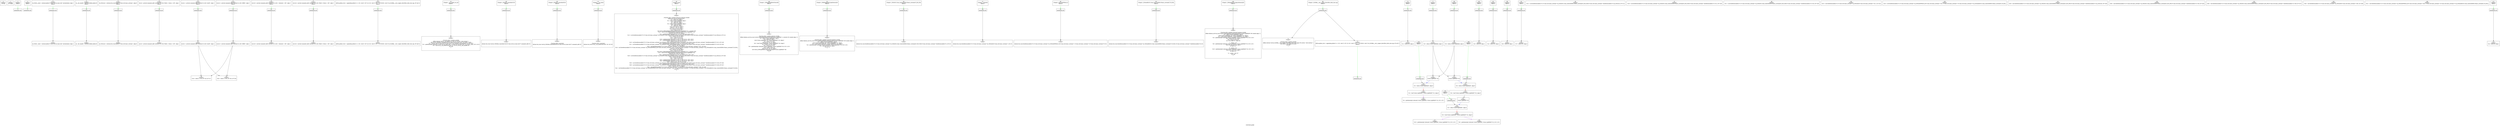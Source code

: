 digraph "constraint_graph" {
	label="constraint_graph";

	Node0x1521730 [shape=record,label="{0\n\<Empty\>\ni8* null\n\n}"];
	Node0x1534580 [shape=record,label="{1\n\<Empty\>\ni8* undef\n\n}"];
	Node0x152e540 [shape=record,label="{2\n\<Empty\>\nOffset:0\n\n}"];
	Node0x152e540 -> Node0x1522010[color=green];
	Node0x1522010 [shape=record,label="{3\nanonymous ptr\n}"];
	Node0x152d260 [shape=record,label="{4\n\<Empty\>\nOffset:0\n\n}"];
	Node0x152d260 -> Node0x152d410[color=green];
	Node0x152d410 [shape=record,label="{5\nanonymous ptr\n}"];
	Node0x1520e60 [shape=record,label="{6\n\<Empty\>\n@_ZStL8__ioinit = internal global %\"class.std::ios_base::Init\" zeroinitializer, align 1\nOffset:0\n\n}"];
	Node0x1520e60 -> Node0x151f7a0[color=green];
	Node0x151f7a0 [shape=record,label="{7\nanonymous ptr\n}"];
	Node0x151f7a0 -> Node0x1520050;
	Node0x1520050 [shape=record,label="{8\n\<Empty\>\n@_ZStL8__ioinit = internal global %\"class.std::ios_base::Init\" zeroinitializer, align 1\n\n}"];
	Node0x1537ea0 [shape=record,label="{9\n\<Empty\>\n@__dso_handle = external hidden global i8\nOffset:0\n\n}"];
	Node0x1537ea0 -> Node0x1538050[color=green];
	Node0x1538050 [shape=record,label="{10\nanonymous ptr\n}"];
	Node0x1538050 -> Node0x1538630;
	Node0x1538630 [shape=record,label="{11\n\<Empty\>\n@__dso_handle = external hidden global i8\n\n}"];
	Node0x1539c20 [shape=record,label="{12\n\<Empty\>\n@_ZSt4cout = external dso_local global %\"class.std::basic_ostream\", align 8\nOffset:0\n\n}"];
	Node0x1539c20 -> Node0x1539dd0[color=green];
	Node0x1539dd0 [shape=record,label="{13\nanonymous ptr\n}"];
	Node0x1539dd0 -> Node0x153a3b0;
	Node0x153a3b0 [shape=record,label="{14\n\<Empty\>\n@_ZSt4cout = external dso_local global %\"class.std::basic_ostream\", align 8\n\n}"];
	Node0x153a990 [shape=record,label="{15\n\<Empty\>\n@.str = private unnamed_addr constant [18 x i8] c\"Bulb 1: Status = \\00\", align 1\nOffset:0\n\n}"];
	Node0x153a990 -> Node0x153ab40[color=green];
	Node0x153ab40 [shape=record,label="{16\nanonymous ptr\n}"];
	Node0x153ab40 -> Node0x153bda0;
	Node0x153bda0 [shape=record,label="{17\n\<Empty\>\n@.str = private unnamed_addr constant [18 x i8] c\"Bulb 1: Status = \\00\", align 1\n\n}"];
	Node0x153c380 [shape=record,label="{18\n\<Empty\>\n@.str.1 = private unnamed_addr constant [3 x i8] c\"on\\00\", align 1\nOffset:0\n\n}"];
	Node0x153c380 -> Node0x153c530[color=green];
	Node0x153c530 [shape=record,label="{19\nanonymous ptr\n}"];
	Node0x153c530 -> Node0x153cb10;
	Node0x153cb10 [shape=record,label="{20\n\<Empty\>\n@.str.1 = private unnamed_addr constant [3 x i8] c\"on\\00\", align 1\n\n}"];
	Node0x153cb10 -> Node0x15576f0;
	Node0x153cb10 -> Node0x15587a0;
	Node0x153d0f0 [shape=record,label="{21\n\<Empty\>\n@.str.2 = private unnamed_addr constant [4 x i8] c\"off\\00\", align 1\nOffset:0\n\n}"];
	Node0x153d0f0 -> Node0x153d2a0[color=green];
	Node0x153d2a0 [shape=record,label="{22\nanonymous ptr\n}"];
	Node0x153d2a0 -> Node0x153d880;
	Node0x153d880 [shape=record,label="{23\n\<Empty\>\n@.str.2 = private unnamed_addr constant [4 x i8] c\"off\\00\", align 1\n\n}"];
	Node0x153d880 -> Node0x15576f0;
	Node0x153d880 -> Node0x15587a0;
	Node0x153de60 [shape=record,label="{24\n\<Empty\>\n@.str.3 = private unnamed_addr constant [15 x i8] c\", Intensity = \\00\", align 1\nOffset:0\n\n}"];
	Node0x153de60 -> Node0x153e010[color=green];
	Node0x153e010 [shape=record,label="{25\nanonymous ptr\n}"];
	Node0x153e010 -> Node0x153e5f0;
	Node0x153e5f0 [shape=record,label="{26\n\<Empty\>\n@.str.3 = private unnamed_addr constant [15 x i8] c\", Intensity = \\00\", align 1\n\n}"];
	Node0x153ebd0 [shape=record,label="{27\n\<Empty\>\n@.str.4 = private unnamed_addr constant [18 x i8] c\"Bulb 2: Status = \\00\", align 1\nOffset:0\n\n}"];
	Node0x153ebd0 -> Node0x153ed80[color=green];
	Node0x153ed80 [shape=record,label="{28\nanonymous ptr\n}"];
	Node0x153ed80 -> Node0x153f360;
	Node0x153f360 [shape=record,label="{29\n\<Empty\>\n@.str.4 = private unnamed_addr constant [18 x i8] c\"Bulb 2: Status = \\00\", align 1\n\n}"];
	Node0x153f940 [shape=record,label="{30\n\<Empty\>\n@llvm.global_ctors = appending global [1 x \{ i32, void ()*, i8* \}] [\{ i32, void ()*, i8* \} \{ i32 65535, void ()* @_GLOBAL__sub_I_zipper_directflow_bulb_class.cpp, i8* null \}]\nOffset:0\n\n}"];
	Node0x153f940 -> Node0x153faf0[color=green];
	Node0x153faf0 [shape=record,label="{31\nanonymous ptr\n}"];
	Node0x153faf0 -> Node0x1540370;
	Node0x1540370 [shape=record,label="{32\n\<Empty\>\n@llvm.global_ctors = appending global [1 x \{ i32, void ()*, i8* \}] [\{ i32, void ()*, i8* \} \{ i32 65535, void ()* @_GLOBAL__sub_I_zipper_directflow_bulb_class.cpp, i8* null \}]\n\n}"];
	Node0x15374b0 [shape=record,label="{33\n\<Empty\>__cxx_global_var_init\nOffset:0\n\n}"];
	Node0x15374b0 -> Node0x1537660[color=green];
	Node0x1537660 [shape=record,label="{34\nanonymous ptr\n}"];
	Node0x1537660 -> Node0x1542e40;
	Node0x1542e40 [shape=record,label="{35\n\<Empty\>\n\n; Function Attrs: noinline uwtable\ndefine internal void @__cxx_global_var_init() #0 section \".text.startup\" \{\n  call void @_ZNSt8ios_base4InitC1Ev(%\"class.std::ios_base::Init\"* @_ZStL8__ioinit)\n  %1 = bitcast void (%\"class.std::ios_base::Init\"*)* @_ZNSt8ios_base4InitD1Ev to void (i8*)*\n  %2 = getelementptr inbounds %\"class.std::ios_base::Init\", %\"class.std::ios_base::Init\"* @_ZStL8__ioinit, i32 0, i32 0\n  %3 = call i32 @__cxa_atexit(void (i8*)* %1, i8* %2, i8* @__dso_handle) #3\n  ret void\n\}\n\n\n}"];
	Node0x1543420 [shape=record,label="{36\n\<Empty\>_ZNSt8ios_base4InitC1Ev\nOffset:0\n\n}"];
	Node0x1543420 -> Node0x15435d0[color=green];
	Node0x15435d0 [shape=record,label="{37\nanonymous ptr\n}"];
	Node0x15435d0 -> Node0x1543bb0;
	Node0x1543bb0 [shape=record,label="{38\n\<Empty\>\n\ndeclare dso_local void @_ZNSt8ios_base4InitC1Ev(%\"class.std::ios_base::Init\"*) unnamed_addr #1\n\n\n}"];
	Node0x1544190 [shape=record,label="{39\n\<Empty\>_ZNSt8ios_base4InitD1Ev\nOffset:0\n\n}"];
	Node0x1544190 -> Node0x1544340[color=green];
	Node0x1544340 [shape=record,label="{40\nanonymous ptr\n}"];
	Node0x1544340 -> Node0x1544920;
	Node0x1544920 [shape=record,label="{41\n\<Empty\>\n\n; Function Attrs: nounwind\ndeclare dso_local void @_ZNSt8ios_base4InitD1Ev(%\"class.std::ios_base::Init\"*) unnamed_addr #2\n\n\n}"];
	Node0x1544f00 [shape=record,label="{42\n\<Empty\>__cxa_atexit\nOffset:0\n\n}"];
	Node0x1544f00 -> Node0x15450b0[color=green];
	Node0x15450b0 [shape=record,label="{43\nanonymous ptr\n}"];
	Node0x15450b0 -> Node0x1545690;
	Node0x1545690 [shape=record,label="{44\n\<Empty\>\n\n; Function Attrs: nounwind\ndeclare dso_local i32 @__cxa_atexit(void (i8*)*, i8*, i8*) #3\n\n\n}"];
	Node0x1545c70 [shape=record,label="{45\n\<Empty\>main\nOffset:0\n\n}"];
	Node0x1545c70 -> Node0x1545e20[color=green];
	Node0x1545e20 [shape=record,label="{46\nanonymous ptr\n}"];
	Node0x1545e20 -> Node0x1546400;
	Node0x1546400 [shape=record,label="{47\n\<Empty\>\n\n; Function Attrs: noinline norecurse optnone uwtable\ndefine dso_local i32 @main() #4 \{\n  %1 = alloca i32, align 4\n  %2 = alloca %class.LightBulb, align 4\n  %3 = alloca i8, align 1\n  %4 = alloca i32, align 4\n  %5 = alloca %class.LightBulb, align 4\n  %6 = alloca i8, align 1\n  %7 = alloca i32, align 4\n  store i32 0, i32* %1, align 4\n  store i8 1, i8* %3, align 1\n  %8 = load i8, i8* %3, align 1\n  %9 = trunc i8 %8 to i1\n  call void @_ZN9LightBulb9setStatusEb(%class.LightBulb* %2, i1 zeroext %9)\n  %10 = call i32 @_ZNK9LightBulb12getIntensityEv(%class.LightBulb* %2)\n  store i32 %10, i32* %4, align 4\n  %11 = getelementptr inbounds [18 x i8], [18 x i8]* @.str, i64 0, i64 0\n  %12 = call dereferenceable(272) %\"class.std::basic_ostream\"* @_ZStlsISt11char_traitsIcEERSt13basic_ostreamIcT_ES5_PKc(%\"class.std::basic_ostream\"* dereferenceable(272) @_ZSt4cout, i8* %11)\n  %13 = load i8, i8* %3, align 1\n  %14 = trunc i8 %13 to i1\n  %15 = zext i1 %14 to i64\n  %16 = getelementptr inbounds [3 x i8], [3 x i8]* @.str.1, i64 0, i64 0\n  %17 = getelementptr inbounds [4 x i8], [4 x i8]* @.str.2, i64 0, i64 0\n  %18 = select i1 %14, i8* %16, i8* %17\n  %19 = call dereferenceable(272) %\"class.std::basic_ostream\"* @_ZStlsISt11char_traitsIcEERSt13basic_ostreamIcT_ES5_PKc(%\"class.std::basic_ostream\"* dereferenceable(272) %12, i8* %18)\n  %20 = getelementptr inbounds [15 x i8], [15 x i8]* @.str.3, i64 0, i64 0\n  %21 = call dereferenceable(272) %\"class.std::basic_ostream\"* @_ZStlsISt11char_traitsIcEERSt13basic_ostreamIcT_ES5_PKc(%\"class.std::basic_ostream\"* dereferenceable(272) %19, i8* %20)\n  %22 = load i32, i32* %4, align 4\n  %23 = call dereferenceable(272) %\"class.std::basic_ostream\"* @_ZNSolsEi(%\"class.std::basic_ostream\"* %21, i32 %22)\n  %24 = call dereferenceable(272) %\"class.std::basic_ostream\"* @_ZNSolsEPFRSoS_E(%\"class.std::basic_ostream\"* %23, %\"class.std::basic_ostream\"* (%\"class.std::basic_ostream\"*)* @_ZSt4endlIcSt11char_traitsIcEERSt13basic_ostreamIT_T0_ES6_)\n  store i8 0, i8* %6, align 1\n  %25 = load i8, i8* %6, align 1\n  %26 = trunc i8 %25 to i1\n  call void @_ZN9LightBulb9setStatusEb(%class.LightBulb* %5, i1 zeroext %26)\n  %27 = call i32 @_ZNK9LightBulb12getIntensityEv(%class.LightBulb* %5)\n  store i32 %27, i32* %7, align 4\n  %28 = getelementptr inbounds [18 x i8], [18 x i8]* @.str.4, i64 0, i64 0\n  %29 = call dereferenceable(272) %\"class.std::basic_ostream\"* @_ZStlsISt11char_traitsIcEERSt13basic_ostreamIcT_ES5_PKc(%\"class.std::basic_ostream\"* dereferenceable(272) @_ZSt4cout, i8* %28)\n  %30 = load i8, i8* %6, align 1\n  %31 = trunc i8 %30 to i1\n  %32 = zext i1 %31 to i64\n  %33 = getelementptr inbounds [4 x i8], [4 x i8]* @.str.2, i64 0, i64 0\n  %34 = getelementptr inbounds [3 x i8], [3 x i8]* @.str.1, i64 0, i64 0\n  %35 = select i1 %31, i8* %33, i8* %34\n  %36 = call dereferenceable(272) %\"class.std::basic_ostream\"* @_ZStlsISt11char_traitsIcEERSt13basic_ostreamIcT_ES5_PKc(%\"class.std::basic_ostream\"* dereferenceable(272) %29, i8* %35)\n  %37 = getelementptr inbounds [15 x i8], [15 x i8]* @.str.3, i64 0, i64 0\n  %38 = call dereferenceable(272) %\"class.std::basic_ostream\"* @_ZStlsISt11char_traitsIcEERSt13basic_ostreamIcT_ES5_PKc(%\"class.std::basic_ostream\"* dereferenceable(272) %36, i8* %37)\n  %39 = load i32, i32* %7, align 4\n  %40 = call dereferenceable(272) %\"class.std::basic_ostream\"* @_ZNSolsEi(%\"class.std::basic_ostream\"* %38, i32 %39)\n  %41 = call dereferenceable(272) %\"class.std::basic_ostream\"* @_ZNSolsEPFRSoS_E(%\"class.std::basic_ostream\"* %40, %\"class.std::basic_ostream\"* (%\"class.std::basic_ostream\"*)* @_ZSt4endlIcSt11char_traitsIcEERSt13basic_ostreamIT_T0_ES6_)\n  ret i32 0\n\}\n\n\n}"];
	Node0x15469e0 [shape=record,label="{48\n\<Empty\>_ZN9LightBulb9setStatusEb\nOffset:0\n\n}"];
	Node0x15469e0 -> Node0x1546b90[color=green];
	Node0x1546b90 [shape=record,label="{49\nanonymous ptr\n}"];
	Node0x1546b90 -> Node0x1547170;
	Node0x1547170 [shape=record,label="{50\n\<Empty\>\n\n; Function Attrs: noinline optnone uwtable\ndefine linkonce_odr dso_local void @_ZN9LightBulb9setStatusEb(%class.LightBulb*, i1 zeroext) #5 comdat align 2 \{\n  %3 = alloca %class.LightBulb*, align 8\n  %4 = alloca i8, align 1\n  store %class.LightBulb* %0, %class.LightBulb** %3, align 8\n  %5 = zext i1 %1 to i8\n  store i8 %5, i8* %4, align 1\n  %6 = load %class.LightBulb*, %class.LightBulb** %3, align 8\n  %7 = load i8, i8* %4, align 1\n  %8 = trunc i8 %7 to i1\n  %9 = getelementptr inbounds %class.LightBulb, %class.LightBulb* %6, i32 0, i32 0\n  %10 = zext i1 %8 to i8\n  store i8 %10, i8* %9, align 4\n  call void @_ZN9LightBulb15adjustIntensityEv(%class.LightBulb* %6)\n  ret void\n\}\n\n\n}"];
	Node0x1547750 [shape=record,label="{51\n\<Empty\>_ZNK9LightBulb12getIntensityEv\nOffset:0\n\n}"];
	Node0x1547750 -> Node0x1547900[color=green];
	Node0x1547900 [shape=record,label="{52\nanonymous ptr\n}"];
	Node0x1547900 -> Node0x1547ee0;
	Node0x1547ee0 [shape=record,label="{53\n\<Empty\>\n\n; Function Attrs: noinline nounwind optnone uwtable\ndefine linkonce_odr dso_local i32 @_ZNK9LightBulb12getIntensityEv(%class.LightBulb*) #6 comdat align 2 \{\n  %2 = alloca %class.LightBulb*, align 8\n  store %class.LightBulb* %0, %class.LightBulb** %2, align 8\n  %3 = load %class.LightBulb*, %class.LightBulb** %2, align 8\n  %4 = getelementptr inbounds %class.LightBulb, %class.LightBulb* %3, i32 0, i32 1\n  %5 = load i32, i32* %4, align 4\n  ret i32 %5\n\}\n\n\n}"];
	Node0x15484c0 [shape=record,label="{54\n\<Empty\>_ZStlsISt11char_traitsIcEERSt13basic_ostreamIcT_ES5_PKc\nOffset:0\n\n}"];
	Node0x15484c0 -> Node0x1548670[color=green];
	Node0x1548670 [shape=record,label="{55\nanonymous ptr\n}"];
	Node0x1548670 -> Node0x1548ef0;
	Node0x1548ef0 [shape=record,label="{56\n\<Empty\>\n\ndeclare dso_local dereferenceable(272) %\"class.std::basic_ostream\"* @_ZStlsISt11char_traitsIcEERSt13basic_ostreamIcT_ES5_PKc(%\"class.std::basic_ostream\"* dereferenceable(272), i8*) #1\n\n\n}"];
	Node0x15494d0 [shape=record,label="{57\n\<Empty\>_ZNSolsEi\nOffset:0\n\n}"];
	Node0x15494d0 -> Node0x1549680[color=green];
	Node0x1549680 [shape=record,label="{58\nanonymous ptr\n}"];
	Node0x1549680 -> Node0x1549f00;
	Node0x1549f00 [shape=record,label="{59\n\<Empty\>\n\ndeclare dso_local dereferenceable(272) %\"class.std::basic_ostream\"* @_ZNSolsEi(%\"class.std::basic_ostream\"*, i32) #1\n\n\n}"];
	Node0x154a4e0 [shape=record,label="{60\n\<Empty\>_ZNSolsEPFRSoS_E\nOffset:0\n\n}"];
	Node0x154a4e0 -> Node0x154a690[color=green];
	Node0x154a690 [shape=record,label="{61\nanonymous ptr\n}"];
	Node0x154a690 -> Node0x154af10;
	Node0x154af10 [shape=record,label="{62\n\<Empty\>\n\ndeclare dso_local dereferenceable(272) %\"class.std::basic_ostream\"* @_ZNSolsEPFRSoS_E(%\"class.std::basic_ostream\"*, %\"class.std::basic_ostream\"* (%\"class.std::basic_ostream\"*)*) #1\n\n\n}"];
	Node0x154b4f0 [shape=record,label="{63\n\<Empty\>_ZSt4endlIcSt11char_traitsIcEERSt13basic_ostreamIT_T0_ES6_\nOffset:0\n\n}"];
	Node0x154b4f0 -> Node0x154b6a0[color=green];
	Node0x154b6a0 [shape=record,label="{64\nanonymous ptr\n}"];
	Node0x154b6a0 -> Node0x152c4c0;
	Node0x152c4c0 [shape=record,label="{65\n\<Empty\>\n\ndeclare dso_local dereferenceable(272) %\"class.std::basic_ostream\"* @_ZSt4endlIcSt11char_traitsIcEERSt13basic_ostreamIT_T0_ES6_(%\"class.std::basic_ostream\"* dereferenceable(272)) #1\n\n\n}"];
	Node0x154ac70 [shape=record,label="{66\n\<Empty\>_ZN9LightBulb15adjustIntensityEv\nOffset:0\n\n}"];
	Node0x154ac70 -> Node0x152da80[color=green];
	Node0x152da80 [shape=record,label="{67\nanonymous ptr\n}"];
	Node0x152da80 -> Node0x1540b90;
	Node0x1540b90 [shape=record,label="{68\n\<Empty\>\n\n; Function Attrs: noinline nounwind optnone uwtable\ndefine linkonce_odr dso_local void @_ZN9LightBulb15adjustIntensityEv(%class.LightBulb*) #6 comdat align 2 \{\n  %2 = alloca %class.LightBulb*, align 8\n  store %class.LightBulb* %0, %class.LightBulb** %2, align 8\n  %3 = load %class.LightBulb*, %class.LightBulb** %2, align 8\n  %4 = getelementptr inbounds %class.LightBulb, %class.LightBulb* %3, i32 0, i32 0\n  %5 = load i8, i8* %4, align 4\n  %6 = trunc i8 %5 to i1\n  br i1 %6, label %7, label %9\n\n7:                                                ; preds = %1\n  %8 = getelementptr inbounds %class.LightBulb, %class.LightBulb* %3, i32 0, i32 1\n  store i32 100, i32* %8, align 4\n  br label %11\n\n9:                                                ; preds = %1\n  %10 = getelementptr inbounds %class.LightBulb, %class.LightBulb* %3, i32 0, i32 1\n  store i32 0, i32* %10, align 4\n  br label %11\n\n11:                                               ; preds = %9, %7\n  ret void\n\}\n\n\n}"];
	Node0x152dc40 [shape=record,label="{69\n\<Empty\>_GLOBAL__sub_I_zipper_directflow_bulb_class.cpp\nOffset:0\n\n}"];
	Node0x152dc40 -> Node0x153b530[color=green];
	Node0x153b530 [shape=record,label="{70\nanonymous ptr\n}"];
	Node0x153b530 -> Node0x1540d50;
	Node0x153b530 -> Node0x1542600;
	Node0x1540d50 [shape=record,label="{71\n\<Empty\>\n\n; Function Attrs: noinline uwtable\ndefine internal void @_GLOBAL__sub_I_zipper_directflow_bulb_class.cpp() #0 section \".text.startup\" \{\n  call void @__cxx_global_var_init()\n  ret void\n\}\n\n\n}"];
	Node0x1542600 [shape=record,label="{72\n\<Empty\>\n@llvm.global_ctors = appending global [1 x \{ i32, void ()*, i8* \}] [\{ i32, void ()*, i8* \} \{ i32 65535, void ()* @_GLOBAL__sub_I_zipper_directflow_bulb_class.cpp, i8* null \}]\nOffset:8\n\n}"];
	Node0x1542600 -> Node0x15427b0[color=green];
	Node0x15427b0 [shape=record,label="{73\nanonymous ptr\n}"];
	Node0x1550ac0 [shape=record,label="{74\n\<Empty\>\nOffset:0\n\n}"];
	Node0x1550ac0 -> Node0x1550c70[color=green];
	Node0x1550c70 [shape=record,label="{75\nanonymous ptr\n}"];
	Node0x1550c70 -> Node0x1551250;
	Node0x1551250 [shape=record,label="{76\n\<Empty\>\n  %1 = alloca i32, align 4\n\n}"];
	Node0x1551830 [shape=record,label="{77\n\<Empty\>\nOffset:0\n\n}"];
	Node0x1551830 -> Node0x15519e0[color=green];
	Node0x15519e0 [shape=record,label="{78\nanonymous ptr\n}"];
	Node0x15519e0 -> Node0x1551fc0;
	Node0x1551fc0 [shape=record,label="{79\n\<Empty\>\n  %2 = alloca %class.LightBulb, align 4\n\n}"];
	Node0x1551fc0 -> Node0x155c680;
	Node0x1551fc0 -> Node0x1559580;
	Node0x15525a0 [shape=record,label="{80\n\<Empty\>\nOffset:0\n\n}"];
	Node0x15525a0 -> Node0x1552750[color=green];
	Node0x1552750 [shape=record,label="{81\nanonymous ptr\n}"];
	Node0x1552750 -> Node0x1552d30;
	Node0x1552d30 [shape=record,label="{82\n\<Empty\>\n  %3 = alloca i8, align 1\n\n}"];
	Node0x1553310 [shape=record,label="{83\n\<Empty\>\nOffset:0\n\n}"];
	Node0x1553310 -> Node0x15534c0[color=green];
	Node0x15534c0 [shape=record,label="{84\nanonymous ptr\n}"];
	Node0x15534c0 -> Node0x1553d40;
	Node0x1553d40 [shape=record,label="{85\n\<Empty\>\n  %4 = alloca i32, align 4\n\n}"];
	Node0x1554320 [shape=record,label="{86\n\<Empty\>\nOffset:0\n\n}"];
	Node0x1554320 -> Node0x15544d0[color=green];
	Node0x15544d0 [shape=record,label="{87\nanonymous ptr\n}"];
	Node0x15544d0 -> Node0x1554d50;
	Node0x1554d50 [shape=record,label="{88\n\<Empty\>\n  %5 = alloca %class.LightBulb, align 4\n\n}"];
	Node0x1554d50 -> Node0x155c680;
	Node0x1554d50 -> Node0x1559580;
	Node0x1555330 [shape=record,label="{89\n\<Empty\>\nOffset:0\n\n}"];
	Node0x1555330 -> Node0x15554e0[color=green];
	Node0x15554e0 [shape=record,label="{90\nanonymous ptr\n}"];
	Node0x15554e0 -> Node0x1555f40;
	Node0x1555f40 [shape=record,label="{91\n\<Empty\>\n  %6 = alloca i8, align 1\n\n}"];
	Node0x1556520 [shape=record,label="{92\n\<Empty\>\nOffset:0\n\n}"];
	Node0x1556520 -> Node0x15566d0[color=green];
	Node0x15566d0 [shape=record,label="{93\nanonymous ptr\n}"];
	Node0x15566d0 -> Node0x1556f50;
	Node0x1556f50 [shape=record,label="{94\n\<Empty\>\n  %7 = alloca i32, align 4\n\n}"];
	Node0x1557530 [shape=record,label="{95\n\<Empty\>\n  %12 = call dereferenceable(272) %\"class.std::basic_ostream\"* @_ZStlsISt11char_traitsIcEERSt13basic_ostreamIcT_ES5_PKc(%\"class.std::basic_ostream\"* dereferenceable(272) @_ZSt4cout, i8* %11)\n\n}"];
	Node0x15576f0 [shape=record,label="{96\n\<Empty\>\n  %18 = select i1 %14, i8* %16, i8* %17\n\n}"];
	Node0x1557ee0 [shape=record,label="{97\n\<Empty\>\n  %19 = call dereferenceable(272) %\"class.std::basic_ostream\"* @_ZStlsISt11char_traitsIcEERSt13basic_ostreamIcT_ES5_PKc(%\"class.std::basic_ostream\"* dereferenceable(272) %12, i8* %18)\n\n}"];
	Node0x15580a0 [shape=record,label="{98\n\<Empty\>\n  %21 = call dereferenceable(272) %\"class.std::basic_ostream\"* @_ZStlsISt11char_traitsIcEERSt13basic_ostreamIcT_ES5_PKc(%\"class.std::basic_ostream\"* dereferenceable(272) %19, i8* %20)\n\n}"];
	Node0x1558260 [shape=record,label="{99\n\<Empty\>\n  %23 = call dereferenceable(272) %\"class.std::basic_ostream\"* @_ZNSolsEi(%\"class.std::basic_ostream\"* %21, i32 %22)\n\n}"];
	Node0x1558420 [shape=record,label="{100\n\<Empty\>\n  %24 = call dereferenceable(272) %\"class.std::basic_ostream\"* @_ZNSolsEPFRSoS_E(%\"class.std::basic_ostream\"* %23, %\"class.std::basic_ostream\"* (%\"class.std::basic_ostream\"*)* @_ZSt4endlIcSt11char_traitsIcEERSt13basic_ostreamIT_T0_ES6_)\n\n}"];
	Node0x15585e0 [shape=record,label="{101\n\<Empty\>\n  %29 = call dereferenceable(272) %\"class.std::basic_ostream\"* @_ZStlsISt11char_traitsIcEERSt13basic_ostreamIcT_ES5_PKc(%\"class.std::basic_ostream\"* dereferenceable(272) @_ZSt4cout, i8* %28)\n\n}"];
	Node0x15587a0 [shape=record,label="{102\n\<Empty\>\n  %35 = select i1 %31, i8* %33, i8* %34\n\n}"];
	Node0x1558b70 [shape=record,label="{103\n\<Empty\>\n  %36 = call dereferenceable(272) %\"class.std::basic_ostream\"* @_ZStlsISt11char_traitsIcEERSt13basic_ostreamIcT_ES5_PKc(%\"class.std::basic_ostream\"* dereferenceable(272) %29, i8* %35)\n\n}"];
	Node0x1558d30 [shape=record,label="{104\n\<Empty\>\n  %38 = call dereferenceable(272) %\"class.std::basic_ostream\"* @_ZStlsISt11char_traitsIcEERSt13basic_ostreamIcT_ES5_PKc(%\"class.std::basic_ostream\"* dereferenceable(272) %36, i8* %37)\n\n}"];
	Node0x1558ef0 [shape=record,label="{105\n\<Empty\>\n  %40 = call dereferenceable(272) %\"class.std::basic_ostream\"* @_ZNSolsEi(%\"class.std::basic_ostream\"* %38, i32 %39)\n\n}"];
	Node0x15590b0 [shape=record,label="{106\n\<Empty\>\n  %41 = call dereferenceable(272) %\"class.std::basic_ostream\"* @_ZNSolsEPFRSoS_E(%\"class.std::basic_ostream\"* %40, %\"class.std::basic_ostream\"* (%\"class.std::basic_ostream\"*)* @_ZSt4endlIcSt11char_traitsIcEERSt13basic_ostreamIT_T0_ES6_)\n\n}"];
	Node0x1559580 [shape=record,label="{107\n\<Empty\>\n%class.LightBulb* %0\n\n}"];
	Node0x1559580 -> Node0x155a170[color=blue];
	Node0x1559740 [shape=record,label="{108\n\<Empty\>\nOffset:0\n\n}"];
	Node0x1559740 -> Node0x15598f0[color=green];
	Node0x15598f0 [shape=record,label="{109\nanonymous ptr\n}"];
	Node0x15598f0 -> Node0x155a170;
	Node0x155a170 [shape=record,label="{110\n\<Empty\>\n  %3 = alloca %class.LightBulb*, align 8\n\n}"];
	Node0x155a170 -> Node0x155bb80[color=red];
	Node0x155a750 [shape=record,label="{111\n\<Empty\>\nOffset:0\n\n}"];
	Node0x155a750 -> Node0x155a900[color=green];
	Node0x155a900 [shape=record,label="{112\nanonymous ptr\n}"];
	Node0x155a900 -> Node0x155b180;
	Node0x155b180 [shape=record,label="{113\n\<Empty\>\n  %4 = alloca i8, align 1\n\n}"];
	Node0x155bb80 [shape=record,label="{114\n\<Empty\>\n  %6 = load %class.LightBulb*, %class.LightBulb** %3, align 8\n\n}"];
	Node0x155bb80 -> Node0x155f610;
	Node0x155c680 [shape=record,label="{115\n\<Empty\>\n%class.LightBulb* %0\n\n}"];
	Node0x155c680 -> Node0x155d270[color=blue];
	Node0x155c840 [shape=record,label="{116\n\<Empty\>\nOffset:0\n\n}"];
	Node0x155c840 -> Node0x155c9f0[color=green];
	Node0x155c9f0 [shape=record,label="{117\nanonymous ptr\n}"];
	Node0x155c9f0 -> Node0x155d270;
	Node0x155d270 [shape=record,label="{118\n\<Empty\>\n  %2 = alloca %class.LightBulb*, align 8\n\n}"];
	Node0x155d270 -> Node0x155dc70[color=red];
	Node0x155dc70 [shape=record,label="{119\n\<Empty\>\n  %3 = load %class.LightBulb*, %class.LightBulb** %2, align 8\n\n}"];
	Node0x155dc70 -> Node0x155e250[color=purple];
	Node0x155e250 [shape=record,label="{120\n\<Empty\>\n  %4 = getelementptr inbounds %class.LightBulb, %class.LightBulb* %3, i32 0, i32 1\n\n}"];
	Node0x155f610 [shape=record,label="{121\n\<Empty\>\n%class.LightBulb* %0\n\n}"];
	Node0x155f610 -> Node0x1560200[color=blue];
	Node0x155f7d0 [shape=record,label="{122\n\<Empty\>\nOffset:0\n\n}"];
	Node0x155f7d0 -> Node0x155f980[color=green];
	Node0x155f980 [shape=record,label="{123\nanonymous ptr\n}"];
	Node0x155f980 -> Node0x1560200;
	Node0x1560200 [shape=record,label="{124\n\<Empty\>\n  %2 = alloca %class.LightBulb*, align 8\n\n}"];
	Node0x1560200 -> Node0x1560c30[color=red];
	Node0x1560c30 [shape=record,label="{125\n\<Empty\>\n  %3 = load %class.LightBulb*, %class.LightBulb** %2, align 8\n\n}"];
	Node0x1560c30 -> Node0x1561850[color=purple];
	Node0x1560c30 -> Node0x1561240[color=purple];
	Node0x1561240 [shape=record,label="{126\n\<Empty\>\n  %8 = getelementptr inbounds %class.LightBulb, %class.LightBulb* %3, i32 0, i32 1\n\n}"];
	Node0x1561850 [shape=record,label="{127\n\<Empty\>\n  %10 = getelementptr inbounds %class.LightBulb, %class.LightBulb* %3, i32 0, i32 1\n\n}"];
}
